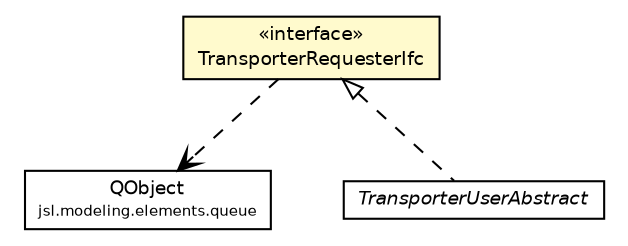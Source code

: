 #!/usr/local/bin/dot
#
# Class diagram 
# Generated by UMLGraph version 5.4 (http://www.umlgraph.org/)
#

digraph G {
	edge [fontname="Helvetica",fontsize=10,labelfontname="Helvetica",labelfontsize=10];
	node [fontname="Helvetica",fontsize=10,shape=plaintext];
	nodesep=0.25;
	ranksep=0.5;
	// jsl.modeling.elements.queue.QObject
	c225289 [label=<<table title="jsl.modeling.elements.queue.QObject" border="0" cellborder="1" cellspacing="0" cellpadding="2" port="p" href="../../queue/QObject.html">
		<tr><td><table border="0" cellspacing="0" cellpadding="1">
<tr><td align="center" balign="center"> QObject </td></tr>
<tr><td align="center" balign="center"><font point-size="7.0"> jsl.modeling.elements.queue </font></td></tr>
		</table></td></tr>
		</table>>, URL="../../queue/QObject.html", fontname="Helvetica", fontcolor="black", fontsize=9.0];
	// jsl.modeling.elements.spatial.transporter.TransporterUserAbstract
	c225402 [label=<<table title="jsl.modeling.elements.spatial.transporter.TransporterUserAbstract" border="0" cellborder="1" cellspacing="0" cellpadding="2" port="p" href="./TransporterUserAbstract.html">
		<tr><td><table border="0" cellspacing="0" cellpadding="1">
<tr><td align="center" balign="center"><font face="Helvetica-Oblique"> TransporterUserAbstract </font></td></tr>
		</table></td></tr>
		</table>>, URL="./TransporterUserAbstract.html", fontname="Helvetica", fontcolor="black", fontsize=9.0];
	// jsl.modeling.elements.spatial.transporter.TransporterRequesterIfc
	c225407 [label=<<table title="jsl.modeling.elements.spatial.transporter.TransporterRequesterIfc" border="0" cellborder="1" cellspacing="0" cellpadding="2" port="p" bgcolor="lemonChiffon" href="./TransporterRequesterIfc.html">
		<tr><td><table border="0" cellspacing="0" cellpadding="1">
<tr><td align="center" balign="center"> &#171;interface&#187; </td></tr>
<tr><td align="center" balign="center"> TransporterRequesterIfc </td></tr>
		</table></td></tr>
		</table>>, URL="./TransporterRequesterIfc.html", fontname="Helvetica", fontcolor="black", fontsize=9.0];
	//jsl.modeling.elements.spatial.transporter.TransporterUserAbstract implements jsl.modeling.elements.spatial.transporter.TransporterRequesterIfc
	c225407:p -> c225402:p [dir=back,arrowtail=empty,style=dashed];
	// jsl.modeling.elements.spatial.transporter.TransporterRequesterIfc DEPEND jsl.modeling.elements.queue.QObject
	c225407:p -> c225289:p [taillabel="", label="", headlabel="", fontname="Helvetica", fontcolor="black", fontsize=10.0, color="black", arrowhead=open, style=dashed];
}

